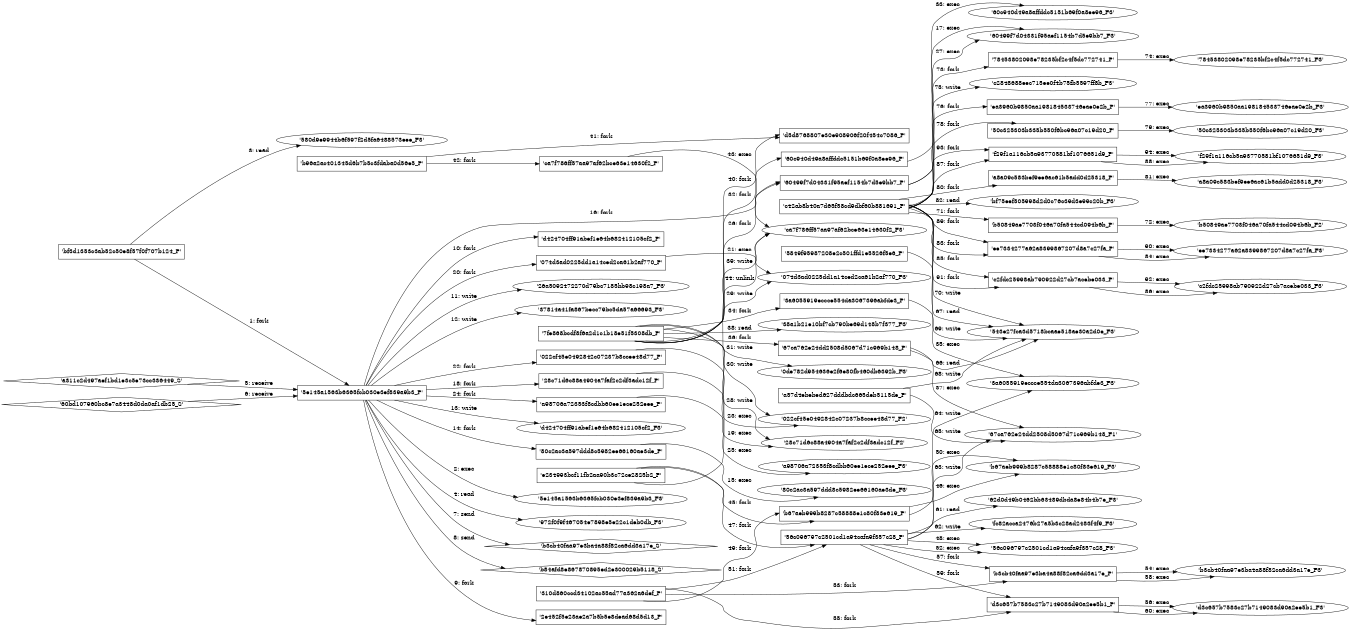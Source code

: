 digraph "D:\Learning\Paper\apt\基于CTI的攻击预警\Dataset\攻击图\ASGfromALLCTI\Threat Roundup for September 25 to October 2.dot" {
rankdir="LR"
size="9"
fixedsize="false"
splines="true"
nodesep=0.3
ranksep=0
fontsize=10
overlap="scalexy"
engine= "neato"
	"'bf3d1353c3ab52c50e8f57f0f707b124_P'" [node_type=Process shape=box]
	"'5e145a1563b6365fcb030e3ef839a9b3_P'" [node_type=Process shape=box]
	"'bf3d1353c3ab52c50e8f57f0f707b124_P'" -> "'5e145a1563b6365fcb030e3ef839a9b3_P'" [label="1: fork"]
	"'5e145a1563b6365fcb030e3ef839a9b3_P'" [node_type=Process shape=box]
	"'5e145a1563b6365fcb030e3ef839a9b3_F3'" [node_type=File shape=ellipse]
	"'5e145a1563b6365fcb030e3ef839a9b3_P'" -> "'5e145a1563b6365fcb030e3ef839a9b3_F3'" [label="2: exec"]
	"'580d9e9944b6f597f2d5fa6488573eee_F3'" [node_type=file shape=ellipse]
	"'bf3d1353c3ab52c50e8f57f0f707b124_P'" [node_type=Process shape=box]
	"'bf3d1353c3ab52c50e8f57f0f707b124_P'" -> "'580d9e9944b6f597f2d5fa6488573eee_F3'" [label="3: read"]
	"'972f0f9f467054e7898e5e22c1deb0db_F3'" [node_type=file shape=ellipse]
	"'5e145a1563b6365fcb030e3ef839a9b3_P'" [node_type=Process shape=box]
	"'5e145a1563b6365fcb030e3ef839a9b3_P'" -> "'972f0f9f467054e7898e5e22c1deb0db_F3'" [label="4: read"]
	"'5e145a1563b6365fcb030e3ef839a9b3_P'" [node_type=Process shape=box]
	"'a311c2d497aef1bd1e3c5e73cc336449_S'" [node_type=Socket shape=diamond]
	"'a311c2d497aef1bd1e3c5e73cc336449_S'" -> "'5e145a1563b6365fcb030e3ef839a9b3_P'" [label="5: receive"]
	"'5e145a1563b6365fcb030e3ef839a9b3_P'" [node_type=Process shape=box]
	"'60bd107960bc8e7a3448d0da0af1db25_S'" [node_type=Socket shape=diamond]
	"'60bd107960bc8e7a3448d0da0af1db25_S'" -> "'5e145a1563b6365fcb030e3ef839a9b3_P'" [label="6: receive"]
	"'b3cb40faa97e3ba4a88f82ca6dd3a17e_S'" [node_type=Socket shape=diamond]
	"'5e145a1563b6365fcb030e3ef839a9b3_P'" [node_type=Process shape=box]
	"'5e145a1563b6365fcb030e3ef839a9b3_P'" -> "'b3cb40faa97e3ba4a88f82ca6dd3a17e_S'" [label="7: send"]
	"'b84afd8e867870895ed2e300029b5118_S'" [node_type=Socket shape=diamond]
	"'5e145a1563b6365fcb030e3ef839a9b3_P'" [node_type=Process shape=box]
	"'5e145a1563b6365fcb030e3ef839a9b3_P'" -> "'b84afd8e867870895ed2e300029b5118_S'" [label="8: send"]
	"'5e145a1563b6365fcb030e3ef839a9b3_P'" [node_type=Process shape=box]
	"'2e452f5e23ae2a7b5b5e8dead68d5d13_P'" [node_type=Process shape=box]
	"'5e145a1563b6365fcb030e3ef839a9b3_P'" -> "'2e452f5e23ae2a7b5b5e8dead68d5d13_P'" [label="9: fork"]
	"'5e145a1563b6365fcb030e3ef839a9b3_P'" [node_type=Process shape=box]
	"'d424704ff91abef1e64b682412105cf2_P'" [node_type=Process shape=box]
	"'5e145a1563b6365fcb030e3ef839a9b3_P'" -> "'d424704ff91abef1e64b682412105cf2_P'" [label="10: fork"]
	"'26a5092472270d79bc7185bb98c198a7_F3'" [node_type=file shape=ellipse]
	"'5e145a1563b6365fcb030e3ef839a9b3_P'" [node_type=Process shape=box]
	"'5e145a1563b6365fcb030e3ef839a9b3_P'" -> "'26a5092472270d79bc7185bb98c198a7_F3'" [label="11: write"]
	"'37814a41fa867becc79bc5da57a66693_F3'" [node_type=file shape=ellipse]
	"'5e145a1563b6365fcb030e3ef839a9b3_P'" [node_type=Process shape=box]
	"'5e145a1563b6365fcb030e3ef839a9b3_P'" -> "'37814a41fa867becc79bc5da57a66693_F3'" [label="12: write"]
	"'d424704ff91abef1e64b682412105cf2_F3'" [node_type=file shape=ellipse]
	"'5e145a1563b6365fcb030e3ef839a9b3_P'" [node_type=Process shape=box]
	"'5e145a1563b6365fcb030e3ef839a9b3_P'" -> "'d424704ff91abef1e64b682412105cf2_F3'" [label="13: write"]
	"'5e145a1563b6365fcb030e3ef839a9b3_P'" [node_type=Process shape=box]
	"'80c2ac3a597ddd8c5982ee66160ae3de_P'" [node_type=Process shape=box]
	"'5e145a1563b6365fcb030e3ef839a9b3_P'" -> "'80c2ac3a597ddd8c5982ee66160ae3de_P'" [label="14: fork"]
	"'80c2ac3a597ddd8c5982ee66160ae3de_P'" [node_type=Process shape=box]
	"'80c2ac3a597ddd8c5982ee66160ae3de_F3'" [node_type=File shape=ellipse]
	"'80c2ac3a597ddd8c5982ee66160ae3de_P'" -> "'80c2ac3a597ddd8c5982ee66160ae3de_F3'" [label="15: exec"]
	"'5e145a1563b6365fcb030e3ef839a9b3_P'" [node_type=Process shape=box]
	"'60499f7d04331f95aef1154b7d5e9bb7_P'" [node_type=Process shape=box]
	"'5e145a1563b6365fcb030e3ef839a9b3_P'" -> "'60499f7d04331f95aef1154b7d5e9bb7_P'" [label="16: fork"]
	"'60499f7d04331f95aef1154b7d5e9bb7_P'" [node_type=Process shape=box]
	"'60499f7d04331f95aef1154b7d5e9bb7_F3'" [node_type=File shape=ellipse]
	"'60499f7d04331f95aef1154b7d5e9bb7_P'" -> "'60499f7d04331f95aef1154b7d5e9bb7_F3'" [label="17: exec"]
	"'5e145a1563b6365fcb030e3ef839a9b3_P'" [node_type=Process shape=box]
	"'28c71d6c88a4904a7faf2c2df3adc12f_P'" [node_type=Process shape=box]
	"'5e145a1563b6365fcb030e3ef839a9b3_P'" -> "'28c71d6c88a4904a7faf2c2df3adc12f_P'" [label="18: fork"]
	"'28c71d6c88a4904a7faf2c2df3adc12f_P'" [node_type=Process shape=box]
	"'28c71d6c88a4904a7faf2c2df3adc12f_F2'" [node_type=File shape=ellipse]
	"'28c71d6c88a4904a7faf2c2df3adc12f_P'" -> "'28c71d6c88a4904a7faf2c2df3adc12f_F2'" [label="19: exec"]
	"'5e145a1563b6365fcb030e3ef839a9b3_P'" [node_type=Process shape=box]
	"'074d3ad0225dd1a14ced2ca61b2af770_P'" [node_type=Process shape=box]
	"'5e145a1563b6365fcb030e3ef839a9b3_P'" -> "'074d3ad0225dd1a14ced2ca61b2af770_P'" [label="20: fork"]
	"'074d3ad0225dd1a14ced2ca61b2af770_P'" [node_type=Process shape=box]
	"'074d3ad0225dd1a14ced2ca61b2af770_F3'" [node_type=File shape=ellipse]
	"'074d3ad0225dd1a14ced2ca61b2af770_P'" -> "'074d3ad0225dd1a14ced2ca61b2af770_F3'" [label="21: exec"]
	"'5e145a1563b6365fcb030e3ef839a9b3_P'" [node_type=Process shape=box]
	"'022cf45e0492842c07237b8ccee48d77_P'" [node_type=Process shape=box]
	"'5e145a1563b6365fcb030e3ef839a9b3_P'" -> "'022cf45e0492842c07237b8ccee48d77_P'" [label="22: fork"]
	"'022cf45e0492842c07237b8ccee48d77_P'" [node_type=Process shape=box]
	"'022cf45e0492842c07237b8ccee48d77_F2'" [node_type=File shape=ellipse]
	"'022cf45e0492842c07237b8ccee48d77_P'" -> "'022cf45e0492842c07237b8ccee48d77_F2'" [label="23: exec"]
	"'5e145a1563b6365fcb030e3ef839a9b3_P'" [node_type=Process shape=box]
	"'a98706a72353f8cdbb60ee1ece252eee_P'" [node_type=Process shape=box]
	"'5e145a1563b6365fcb030e3ef839a9b3_P'" -> "'a98706a72353f8cdbb60ee1ece252eee_P'" [label="24: fork"]
	"'a98706a72353f8cdbb60ee1ece252eee_P'" [node_type=Process shape=box]
	"'a98706a72353f8cdbb60ee1ece252eee_F3'" [node_type=File shape=ellipse]
	"'a98706a72353f8cdbb60ee1ece252eee_P'" -> "'a98706a72353f8cdbb60ee1ece252eee_F3'" [label="25: exec"]
	"'7fe868bcdf8f6a2d1c1b18e51f5308db_P'" [node_type=Process shape=box]
	"'60499f7d04331f95aef1154b7d5e9bb7_P'" [node_type=Process shape=box]
	"'7fe868bcdf8f6a2d1c1b18e51f5308db_P'" -> "'60499f7d04331f95aef1154b7d5e9bb7_P'" [label="26: fork"]
	"'60499f7d04331f95aef1154b7d5e9bb7_P'" [node_type=Process shape=box]
	"'60499f7d04331f95aef1154b7d5e9bb7_F3'" [node_type=File shape=ellipse]
	"'60499f7d04331f95aef1154b7d5e9bb7_P'" -> "'60499f7d04331f95aef1154b7d5e9bb7_F3'" [label="27: exec"]
	"'28c71d6c88a4904a7faf2c2df3adc12f_F2'" [node_type=file shape=ellipse]
	"'7fe868bcdf8f6a2d1c1b18e51f5308db_P'" [node_type=Process shape=box]
	"'7fe868bcdf8f6a2d1c1b18e51f5308db_P'" -> "'28c71d6c88a4904a7faf2c2df3adc12f_F2'" [label="28: write"]
	"'074d3ad0225dd1a14ced2ca61b2af770_F3'" [node_type=file shape=ellipse]
	"'7fe868bcdf8f6a2d1c1b18e51f5308db_P'" [node_type=Process shape=box]
	"'7fe868bcdf8f6a2d1c1b18e51f5308db_P'" -> "'074d3ad0225dd1a14ced2ca61b2af770_F3'" [label="29: write"]
	"'022cf45e0492842c07237b8ccee48d77_F2'" [node_type=file shape=ellipse]
	"'7fe868bcdf8f6a2d1c1b18e51f5308db_P'" [node_type=Process shape=box]
	"'7fe868bcdf8f6a2d1c1b18e51f5308db_P'" -> "'022cf45e0492842c07237b8ccee48d77_F2'" [label="30: write"]
	"'0de782d954636e2f6e80fb460db6392b_F3'" [node_type=file shape=ellipse]
	"'7fe868bcdf8f6a2d1c1b18e51f5308db_P'" [node_type=Process shape=box]
	"'7fe868bcdf8f6a2d1c1b18e51f5308db_P'" -> "'0de782d954636e2f6e80fb460db6392b_F3'" [label="31: write"]
	"'7fe868bcdf8f6a2d1c1b18e51f5308db_P'" [node_type=Process shape=box]
	"'60c940d49a8affddc5151b69f0a8ee96_P'" [node_type=Process shape=box]
	"'7fe868bcdf8f6a2d1c1b18e51f5308db_P'" -> "'60c940d49a8affddc5151b69f0a8ee96_P'" [label="32: fork"]
	"'60c940d49a8affddc5151b69f0a8ee96_P'" [node_type=Process shape=box]
	"'60c940d49a8affddc5151b69f0a8ee96_F3'" [node_type=File shape=ellipse]
	"'60c940d49a8affddc5151b69f0a8ee96_P'" -> "'60c940d49a8affddc5151b69f0a8ee96_F3'" [label="33: exec"]
	"'7fe868bcdf8f6a2d1c1b18e51f5308db_P'" [node_type=Process shape=box]
	"'3a6055919eccce554da3067396abfde3_P'" [node_type=Process shape=box]
	"'7fe868bcdf8f6a2d1c1b18e51f5308db_P'" -> "'3a6055919eccce554da3067396abfde3_P'" [label="34: fork"]
	"'3a6055919eccce554da3067396abfde3_P'" [node_type=Process shape=box]
	"'3a6055919eccce554da3067396abfde3_F3'" [node_type=File shape=ellipse]
	"'3a6055919eccce554da3067396abfde3_P'" -> "'3a6055919eccce554da3067396abfde3_F3'" [label="35: exec"]
	"'7fe868bcdf8f6a2d1c1b18e51f5308db_P'" [node_type=Process shape=box]
	"'67ca762e24dd2508d5067d71c969b148_P'" [node_type=Process shape=box]
	"'7fe868bcdf8f6a2d1c1b18e51f5308db_P'" -> "'67ca762e24dd2508d5067d71c969b148_P'" [label="36: fork"]
	"'67ca762e24dd2508d5067d71c969b148_P'" [node_type=Process shape=box]
	"'67ca762e24dd2508d5067d71c969b148_F1'" [node_type=File shape=ellipse]
	"'67ca762e24dd2508d5067d71c969b148_P'" -> "'67ca762e24dd2508d5067d71c969b148_F1'" [label="37: exec"]
	"'38a1b21e10bf7cb790be69d148b7f377_F3'" [node_type=file shape=ellipse]
	"'7fe868bcdf8f6a2d1c1b18e51f5308db_P'" [node_type=Process shape=box]
	"'7fe868bcdf8f6a2d1c1b18e51f5308db_P'" -> "'38a1b21e10bf7cb790be69d148b7f377_F3'" [label="38: read"]
	"'ca7f786ff57aa97af62bce63e14630f2_F3'" [node_type=file shape=ellipse]
	"'7fe868bcdf8f6a2d1c1b18e51f5308db_P'" [node_type=Process shape=box]
	"'7fe868bcdf8f6a2d1c1b18e51f5308db_P'" -> "'ca7f786ff57aa97af62bce63e14630f2_F3'" [label="39: write"]
	"'7fe868bcdf8f6a2d1c1b18e51f5308db_P'" [node_type=Process shape=box]
	"'d5d8768807e30e908906f20f454c7086_P'" [node_type=Process shape=box]
	"'7fe868bcdf8f6a2d1c1b18e51f5308db_P'" -> "'d5d8768807e30e908906f20f454c7086_P'" [label="40: fork"]
	"'b96a2ac401345d6b7b5c3fdaba0d56e5_P'" [node_type=Process shape=box]
	"'d5d8768807e30e908906f20f454c7086_P'" [node_type=Process shape=box]
	"'b96a2ac401345d6b7b5c3fdaba0d56e5_P'" -> "'d5d8768807e30e908906f20f454c7086_P'" [label="41: fork"]
	"'b96a2ac401345d6b7b5c3fdaba0d56e5_P'" [node_type=Process shape=box]
	"'ca7f786ff57aa97af62bce63e14630f2_P'" [node_type=Process shape=box]
	"'b96a2ac401345d6b7b5c3fdaba0d56e5_P'" -> "'ca7f786ff57aa97af62bce63e14630f2_P'" [label="42: fork"]
	"'ca7f786ff57aa97af62bce63e14630f2_P'" [node_type=Process shape=box]
	"'ca7f786ff57aa97af62bce63e14630f2_F3'" [node_type=File shape=ellipse]
	"'ca7f786ff57aa97af62bce63e14630f2_P'" -> "'ca7f786ff57aa97af62bce63e14630f2_F3'" [label="43: exec"]
	"'ca7f786ff57aa97af62bce63e14630f2_F3'" [node_type=file shape=ellipse]
	"'e234993bcf11fb2aa90b3c72ce2825b2_P'" [node_type=Process shape=box]
	"'e234993bcf11fb2aa90b3c72ce2825b2_P'" -> "'ca7f786ff57aa97af62bce63e14630f2_F3'" [label="44: unlink"]
	"'e234993bcf11fb2aa90b3c72ce2825b2_P'" [node_type=Process shape=box]
	"'b67aeb999b8287c58888e1c80f83e619_P'" [node_type=Process shape=box]
	"'e234993bcf11fb2aa90b3c72ce2825b2_P'" -> "'b67aeb999b8287c58888e1c80f83e619_P'" [label="45: fork"]
	"'b67aeb999b8287c58888e1c80f83e619_P'" [node_type=Process shape=box]
	"'b67aeb999b8287c58888e1c80f83e619_F3'" [node_type=File shape=ellipse]
	"'b67aeb999b8287c58888e1c80f83e619_P'" -> "'b67aeb999b8287c58888e1c80f83e619_F3'" [label="46: exec"]
	"'e234993bcf11fb2aa90b3c72ce2825b2_P'" [node_type=Process shape=box]
	"'56c096797c2501cd1a94cafa9f357c28_P'" [node_type=Process shape=box]
	"'e234993bcf11fb2aa90b3c72ce2825b2_P'" -> "'56c096797c2501cd1a94cafa9f357c28_P'" [label="47: fork"]
	"'56c096797c2501cd1a94cafa9f357c28_P'" [node_type=Process shape=box]
	"'56c096797c2501cd1a94cafa9f357c28_F3'" [node_type=File shape=ellipse]
	"'56c096797c2501cd1a94cafa9f357c28_P'" -> "'56c096797c2501cd1a94cafa9f357c28_F3'" [label="48: exec"]
	"'310d860ccd34102ac55ad77a362a6def_P'" [node_type=Process shape=box]
	"'b67aeb999b8287c58888e1c80f83e619_P'" [node_type=Process shape=box]
	"'310d860ccd34102ac55ad77a362a6def_P'" -> "'b67aeb999b8287c58888e1c80f83e619_P'" [label="49: fork"]
	"'b67aeb999b8287c58888e1c80f83e619_P'" [node_type=Process shape=box]
	"'b67aeb999b8287c58888e1c80f83e619_F3'" [node_type=File shape=ellipse]
	"'b67aeb999b8287c58888e1c80f83e619_P'" -> "'b67aeb999b8287c58888e1c80f83e619_F3'" [label="50: exec"]
	"'310d860ccd34102ac55ad77a362a6def_P'" [node_type=Process shape=box]
	"'56c096797c2501cd1a94cafa9f357c28_P'" [node_type=Process shape=box]
	"'310d860ccd34102ac55ad77a362a6def_P'" -> "'56c096797c2501cd1a94cafa9f357c28_P'" [label="51: fork"]
	"'56c096797c2501cd1a94cafa9f357c28_P'" [node_type=Process shape=box]
	"'56c096797c2501cd1a94cafa9f357c28_F3'" [node_type=File shape=ellipse]
	"'56c096797c2501cd1a94cafa9f357c28_P'" -> "'56c096797c2501cd1a94cafa9f357c28_F3'" [label="52: exec"]
	"'310d860ccd34102ac55ad77a362a6def_P'" [node_type=Process shape=box]
	"'b3cb40faa97e3ba4a88f82ca6dd3a17e_P'" [node_type=Process shape=box]
	"'310d860ccd34102ac55ad77a362a6def_P'" -> "'b3cb40faa97e3ba4a88f82ca6dd3a17e_P'" [label="53: fork"]
	"'b3cb40faa97e3ba4a88f82ca6dd3a17e_P'" [node_type=Process shape=box]
	"'b3cb40faa97e3ba4a88f82ca6dd3a17e_F3'" [node_type=File shape=ellipse]
	"'b3cb40faa97e3ba4a88f82ca6dd3a17e_P'" -> "'b3cb40faa97e3ba4a88f82ca6dd3a17e_F3'" [label="54: exec"]
	"'310d860ccd34102ac55ad77a362a6def_P'" [node_type=Process shape=box]
	"'d3c657b7583c27b7149083d90a2ee5b1_P'" [node_type=Process shape=box]
	"'310d860ccd34102ac55ad77a362a6def_P'" -> "'d3c657b7583c27b7149083d90a2ee5b1_P'" [label="55: fork"]
	"'d3c657b7583c27b7149083d90a2ee5b1_P'" [node_type=Process shape=box]
	"'d3c657b7583c27b7149083d90a2ee5b1_F3'" [node_type=File shape=ellipse]
	"'d3c657b7583c27b7149083d90a2ee5b1_P'" -> "'d3c657b7583c27b7149083d90a2ee5b1_F3'" [label="56: exec"]
	"'56c096797c2501cd1a94cafa9f357c28_P'" [node_type=Process shape=box]
	"'b3cb40faa97e3ba4a88f82ca6dd3a17e_P'" [node_type=Process shape=box]
	"'56c096797c2501cd1a94cafa9f357c28_P'" -> "'b3cb40faa97e3ba4a88f82ca6dd3a17e_P'" [label="57: fork"]
	"'b3cb40faa97e3ba4a88f82ca6dd3a17e_P'" [node_type=Process shape=box]
	"'b3cb40faa97e3ba4a88f82ca6dd3a17e_F3'" [node_type=File shape=ellipse]
	"'b3cb40faa97e3ba4a88f82ca6dd3a17e_P'" -> "'b3cb40faa97e3ba4a88f82ca6dd3a17e_F3'" [label="58: exec"]
	"'56c096797c2501cd1a94cafa9f357c28_P'" [node_type=Process shape=box]
	"'d3c657b7583c27b7149083d90a2ee5b1_P'" [node_type=Process shape=box]
	"'56c096797c2501cd1a94cafa9f357c28_P'" -> "'d3c657b7583c27b7149083d90a2ee5b1_P'" [label="59: fork"]
	"'d3c657b7583c27b7149083d90a2ee5b1_P'" [node_type=Process shape=box]
	"'d3c657b7583c27b7149083d90a2ee5b1_F3'" [node_type=File shape=ellipse]
	"'d3c657b7583c27b7149083d90a2ee5b1_P'" -> "'d3c657b7583c27b7149083d90a2ee5b1_F3'" [label="60: exec"]
	"'62d0d49b0462bb63489dbda8e84b4b7e_F3'" [node_type=file shape=ellipse]
	"'56c096797c2501cd1a94cafa9f357c28_P'" [node_type=Process shape=box]
	"'56c096797c2501cd1a94cafa9f357c28_P'" -> "'62d0d49b0462bb63489dbda8e84b4b7e_F3'" [label="61: read"]
	"'fc82acca2476b27a5b3c28ad2483f4f9_F3'" [node_type=file shape=ellipse]
	"'56c096797c2501cd1a94cafa9f357c28_P'" [node_type=Process shape=box]
	"'56c096797c2501cd1a94cafa9f357c28_P'" -> "'fc82acca2476b27a5b3c28ad2483f4f9_F3'" [label="62: write"]
	"'67ca762e24dd2508d5067d71c969b148_F1'" [node_type=file shape=ellipse]
	"'56c096797c2501cd1a94cafa9f357c28_P'" [node_type=Process shape=box]
	"'56c096797c2501cd1a94cafa9f357c28_P'" -> "'67ca762e24dd2508d5067d71c969b148_F1'" [label="63: write"]
	"'3a6055919eccce554da3067396abfde3_F3'" [node_type=file shape=ellipse]
	"'56c096797c2501cd1a94cafa9f357c28_P'" [node_type=Process shape=box]
	"'56c096797c2501cd1a94cafa9f357c28_P'" -> "'3a6055919eccce554da3067396abfde3_F3'" [label="64: write"]
	"'67ca762e24dd2508d5067d71c969b148_F1'" [node_type=file shape=ellipse]
	"'a57d4ebebed627dddbdc665deb5115de_P'" [node_type=Process shape=box]
	"'a57d4ebebed627dddbdc665deb5115de_P'" -> "'67ca762e24dd2508d5067d71c969b148_F1'" [label="65: write"]
	"'543e27fca3d5718bcaae518ae30a2d0e_F3'" [node_type=file shape=ellipse]
	"'67ca762e24dd2508d5067d71c969b148_P'" [node_type=Process shape=box]
	"'67ca762e24dd2508d5067d71c969b148_P'" -> "'543e27fca3d5718bcaae518ae30a2d0e_F3'" [label="66: read"]
	"'543e27fca3d5718bcaae518ae30a2d0e_F3'" [node_type=file shape=ellipse]
	"'c42ab8b40a7d65f58cd9dbf60b881691_P'" [node_type=Process shape=box]
	"'c42ab8b40a7d65f58cd9dbf60b881691_P'" -> "'543e27fca3d5718bcaae518ae30a2d0e_F3'" [label="67: read"]
	"'543e27fca3d5718bcaae518ae30a2d0e_F3'" [node_type=file shape=ellipse]
	"'a57d4ebebed627dddbdc665deb5115de_P'" [node_type=Process shape=box]
	"'a57d4ebebed627dddbdc665deb5115de_P'" -> "'543e27fca3d5718bcaae518ae30a2d0e_F3'" [label="68: write"]
	"'543e27fca3d5718bcaae518ae30a2d0e_F3'" [node_type=file shape=ellipse]
	"'5849f95987208e2c501ffd1e5526f5e6_P'" [node_type=Process shape=box]
	"'5849f95987208e2c501ffd1e5526f5e6_P'" -> "'543e27fca3d5718bcaae518ae30a2d0e_F3'" [label="69: write"]
	"'543e27fca3d5718bcaae518ae30a2d0e_F3'" [node_type=file shape=ellipse]
	"'c42ab8b40a7d65f58cd9dbf60b881691_P'" [node_type=Process shape=box]
	"'c42ab8b40a7d65f58cd9dbf60b881691_P'" -> "'543e27fca3d5718bcaae518ae30a2d0e_F3'" [label="70: write"]
	"'c42ab8b40a7d65f58cd9dbf60b881691_P'" [node_type=Process shape=box]
	"'b50849ae7703f046a70fa544cd094b6b_P'" [node_type=Process shape=box]
	"'c42ab8b40a7d65f58cd9dbf60b881691_P'" -> "'b50849ae7703f046a70fa544cd094b6b_P'" [label="71: fork"]
	"'b50849ae7703f046a70fa544cd094b6b_P'" [node_type=Process shape=box]
	"'b50849ae7703f046a70fa544cd094b6b_F2'" [node_type=File shape=ellipse]
	"'b50849ae7703f046a70fa544cd094b6b_P'" -> "'b50849ae7703f046a70fa544cd094b6b_F2'" [label="72: exec"]
	"'c42ab8b40a7d65f58cd9dbf60b881691_P'" [node_type=Process shape=box]
	"'78453802098e78235bf2c4f5dc772741_P'" [node_type=Process shape=box]
	"'c42ab8b40a7d65f58cd9dbf60b881691_P'" -> "'78453802098e78235bf2c4f5dc772741_P'" [label="73: fork"]
	"'78453802098e78235bf2c4f5dc772741_P'" [node_type=Process shape=box]
	"'78453802098e78235bf2c4f5dc772741_F3'" [node_type=File shape=ellipse]
	"'78453802098e78235bf2c4f5dc772741_P'" -> "'78453802098e78235bf2c4f5dc772741_F3'" [label="74: exec"]
	"'c2848688eec715ee0f4b75fb5597ff8b_F3'" [node_type=file shape=ellipse]
	"'c42ab8b40a7d65f58cd9dbf60b881691_P'" [node_type=Process shape=box]
	"'c42ab8b40a7d65f58cd9dbf60b881691_P'" -> "'c2848688eec715ee0f4b75fb5597ff8b_F3'" [label="75: write"]
	"'c42ab8b40a7d65f58cd9dbf60b881691_P'" [node_type=Process shape=box]
	"'ea3960b9850aa198184533746eae0e2b_P'" [node_type=Process shape=box]
	"'c42ab8b40a7d65f58cd9dbf60b881691_P'" -> "'ea3960b9850aa198184533746eae0e2b_P'" [label="76: fork"]
	"'ea3960b9850aa198184533746eae0e2b_P'" [node_type=Process shape=box]
	"'ea3960b9850aa198184533746eae0e2b_F3'" [node_type=File shape=ellipse]
	"'ea3960b9850aa198184533746eae0e2b_P'" -> "'ea3960b9850aa198184533746eae0e2b_F3'" [label="77: exec"]
	"'c42ab8b40a7d65f58cd9dbf60b881691_P'" [node_type=Process shape=box]
	"'50c325303b335b550f6bc96a07c19d20_P'" [node_type=Process shape=box]
	"'c42ab8b40a7d65f58cd9dbf60b881691_P'" -> "'50c325303b335b550f6bc96a07c19d20_P'" [label="78: fork"]
	"'50c325303b335b550f6bc96a07c19d20_P'" [node_type=Process shape=box]
	"'50c325303b335b550f6bc96a07c19d20_F3'" [node_type=File shape=ellipse]
	"'50c325303b335b550f6bc96a07c19d20_P'" -> "'50c325303b335b550f6bc96a07c19d20_F3'" [label="79: exec"]
	"'c42ab8b40a7d65f58cd9dbf60b881691_P'" [node_type=Process shape=box]
	"'a8a09c583bef9ee6ac61b5add0d25318_P'" [node_type=Process shape=box]
	"'c42ab8b40a7d65f58cd9dbf60b881691_P'" -> "'a8a09c583bef9ee6ac61b5add0d25318_P'" [label="80: fork"]
	"'a8a09c583bef9ee6ac61b5add0d25318_P'" [node_type=Process shape=box]
	"'a8a09c583bef9ee6ac61b5add0d25318_F3'" [node_type=File shape=ellipse]
	"'a8a09c583bef9ee6ac61b5add0d25318_P'" -> "'a8a09c583bef9ee6ac61b5add0d25318_F3'" [label="81: exec"]
	"'bf75eef505998d2d0c76c39d3e99c20b_F3'" [node_type=file shape=ellipse]
	"'c42ab8b40a7d65f58cd9dbf60b881691_P'" [node_type=Process shape=box]
	"'c42ab8b40a7d65f58cd9dbf60b881691_P'" -> "'bf75eef505998d2d0c76c39d3e99c20b_F3'" [label="82: read"]
	"'c42ab8b40a7d65f58cd9dbf60b881691_P'" [node_type=Process shape=box]
	"'ee7334277a62a8399867207d8a7c27fa_P'" [node_type=Process shape=box]
	"'c42ab8b40a7d65f58cd9dbf60b881691_P'" -> "'ee7334277a62a8399867207d8a7c27fa_P'" [label="83: fork"]
	"'ee7334277a62a8399867207d8a7c27fa_P'" [node_type=Process shape=box]
	"'ee7334277a62a8399867207d8a7c27fa_F3'" [node_type=File shape=ellipse]
	"'ee7334277a62a8399867207d8a7c27fa_P'" -> "'ee7334277a62a8399867207d8a7c27fa_F3'" [label="84: exec"]
	"'c42ab8b40a7d65f58cd9dbf60b881691_P'" [node_type=Process shape=box]
	"'c2fdc25998ab790922d27cb7acebe033_P'" [node_type=Process shape=box]
	"'c42ab8b40a7d65f58cd9dbf60b881691_P'" -> "'c2fdc25998ab790922d27cb7acebe033_P'" [label="85: fork"]
	"'c2fdc25998ab790922d27cb7acebe033_P'" [node_type=Process shape=box]
	"'c2fdc25998ab790922d27cb7acebe033_F3'" [node_type=File shape=ellipse]
	"'c2fdc25998ab790922d27cb7acebe033_P'" -> "'c2fdc25998ab790922d27cb7acebe033_F3'" [label="86: exec"]
	"'c42ab8b40a7d65f58cd9dbf60b881691_P'" [node_type=Process shape=box]
	"'f29f1a116cb5a93770581bf1076651d9_P'" [node_type=Process shape=box]
	"'c42ab8b40a7d65f58cd9dbf60b881691_P'" -> "'f29f1a116cb5a93770581bf1076651d9_P'" [label="87: fork"]
	"'f29f1a116cb5a93770581bf1076651d9_P'" [node_type=Process shape=box]
	"'f29f1a116cb5a93770581bf1076651d9_F3'" [node_type=File shape=ellipse]
	"'f29f1a116cb5a93770581bf1076651d9_P'" -> "'f29f1a116cb5a93770581bf1076651d9_F3'" [label="88: exec"]
	"'c42ab8b40a7d65f58cd9dbf60b881691_P'" [node_type=Process shape=box]
	"'ee7334277a62a8399867207d8a7c27fa_P'" [node_type=Process shape=box]
	"'c42ab8b40a7d65f58cd9dbf60b881691_P'" -> "'ee7334277a62a8399867207d8a7c27fa_P'" [label="89: fork"]
	"'ee7334277a62a8399867207d8a7c27fa_P'" [node_type=Process shape=box]
	"'ee7334277a62a8399867207d8a7c27fa_F3'" [node_type=File shape=ellipse]
	"'ee7334277a62a8399867207d8a7c27fa_P'" -> "'ee7334277a62a8399867207d8a7c27fa_F3'" [label="90: exec"]
	"'c42ab8b40a7d65f58cd9dbf60b881691_P'" [node_type=Process shape=box]
	"'c2fdc25998ab790922d27cb7acebe033_P'" [node_type=Process shape=box]
	"'c42ab8b40a7d65f58cd9dbf60b881691_P'" -> "'c2fdc25998ab790922d27cb7acebe033_P'" [label="91: fork"]
	"'c2fdc25998ab790922d27cb7acebe033_P'" [node_type=Process shape=box]
	"'c2fdc25998ab790922d27cb7acebe033_F3'" [node_type=File shape=ellipse]
	"'c2fdc25998ab790922d27cb7acebe033_P'" -> "'c2fdc25998ab790922d27cb7acebe033_F3'" [label="92: exec"]
	"'c42ab8b40a7d65f58cd9dbf60b881691_P'" [node_type=Process shape=box]
	"'f29f1a116cb5a93770581bf1076651d9_P'" [node_type=Process shape=box]
	"'c42ab8b40a7d65f58cd9dbf60b881691_P'" -> "'f29f1a116cb5a93770581bf1076651d9_P'" [label="93: fork"]
	"'f29f1a116cb5a93770581bf1076651d9_P'" [node_type=Process shape=box]
	"'f29f1a116cb5a93770581bf1076651d9_F3'" [node_type=File shape=ellipse]
	"'f29f1a116cb5a93770581bf1076651d9_P'" -> "'f29f1a116cb5a93770581bf1076651d9_F3'" [label="94: exec"]
}

